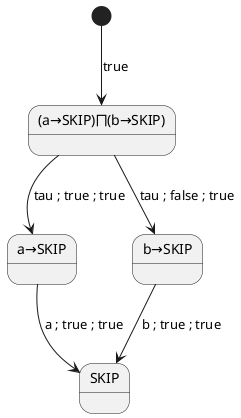 @startuml

state "(a→SKIP)⨅(b→SKIP)" as abint0
state "a→SKIP" as abint1
state "b→SKIP" as abint2
state "SKIP" as abint3

[*] --> abint0 : true
abint0 --> abint1 : tau ; true ; true
abint0 --> abint2 : tau ; false ; true
abint1 --> abint3 : a ; true ; true
abint2 --> abint3 : b ; true ; true

@enduml